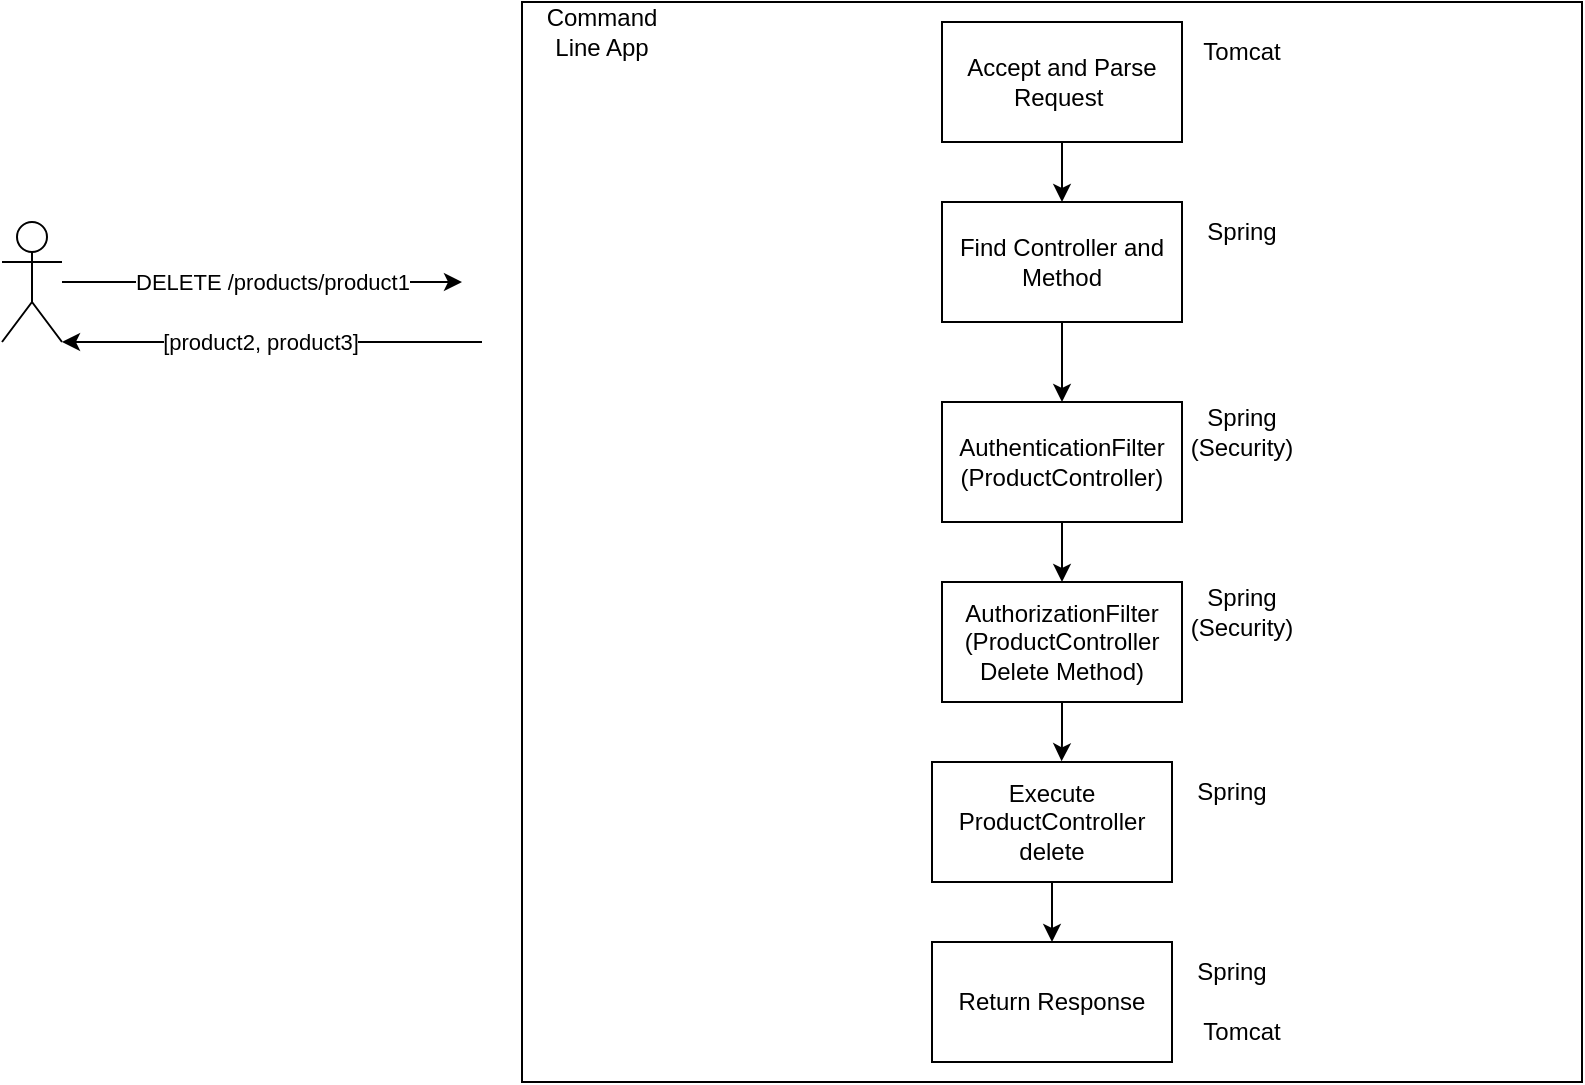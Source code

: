 <mxfile version="22.1.2" type="device">
  <diagram name="Page-1" id="ITtX9Lq0n4qZrEiSBLN5">
    <mxGraphModel dx="2074" dy="1214" grid="1" gridSize="10" guides="1" tooltips="1" connect="1" arrows="1" fold="1" page="1" pageScale="1" pageWidth="850" pageHeight="1100" math="0" shadow="0">
      <root>
        <mxCell id="0" />
        <mxCell id="1" parent="0" />
        <mxCell id="Frl6VIrPkojD6sAPo8_c-2" value="" style="shape=umlActor;verticalLabelPosition=bottom;verticalAlign=top;html=1;outlineConnect=0;" parent="1" vertex="1">
          <mxGeometry x="20" y="310" width="30" height="60" as="geometry" />
        </mxCell>
        <mxCell id="Frl6VIrPkojD6sAPo8_c-8" style="edgeStyle=orthogonalEdgeStyle;rounded=0;orthogonalLoop=1;jettySize=auto;html=1;" parent="1" target="Frl6VIrPkojD6sAPo8_c-2" edge="1">
          <mxGeometry relative="1" as="geometry">
            <mxPoint x="260" y="370" as="sourcePoint" />
            <Array as="points">
              <mxPoint x="110" y="370" />
              <mxPoint x="110" y="370" />
            </Array>
          </mxGeometry>
        </mxCell>
        <mxCell id="Frl6VIrPkojD6sAPo8_c-9" value="[product2, product3]" style="edgeLabel;html=1;align=center;verticalAlign=middle;resizable=0;points=[];" parent="Frl6VIrPkojD6sAPo8_c-8" vertex="1" connectable="0">
          <mxGeometry x="0.287" y="-2" relative="1" as="geometry">
            <mxPoint x="24" y="2" as="offset" />
          </mxGeometry>
        </mxCell>
        <mxCell id="Frl6VIrPkojD6sAPo8_c-5" value="" style="rounded=0;whiteSpace=wrap;html=1;" parent="1" vertex="1">
          <mxGeometry x="280" y="200" width="530" height="540" as="geometry" />
        </mxCell>
        <mxCell id="Frl6VIrPkojD6sAPo8_c-6" style="edgeStyle=orthogonalEdgeStyle;rounded=0;orthogonalLoop=1;jettySize=auto;html=1;" parent="1" source="Frl6VIrPkojD6sAPo8_c-2" edge="1">
          <mxGeometry relative="1" as="geometry">
            <mxPoint x="250" y="340" as="targetPoint" />
          </mxGeometry>
        </mxCell>
        <mxCell id="Frl6VIrPkojD6sAPo8_c-7" value="DELETE /products/product1" style="edgeLabel;html=1;align=center;verticalAlign=middle;resizable=0;points=[];" parent="Frl6VIrPkojD6sAPo8_c-6" vertex="1" connectable="0">
          <mxGeometry x="-0.33" relative="1" as="geometry">
            <mxPoint x="38" as="offset" />
          </mxGeometry>
        </mxCell>
        <mxCell id="Frl6VIrPkojD6sAPo8_c-10" value="Command Line App" style="text;html=1;strokeColor=none;fillColor=none;align=center;verticalAlign=middle;whiteSpace=wrap;rounded=0;" parent="1" vertex="1">
          <mxGeometry x="290" y="200" width="60" height="30" as="geometry" />
        </mxCell>
        <mxCell id="Frl6VIrPkojD6sAPo8_c-14" style="edgeStyle=orthogonalEdgeStyle;rounded=0;orthogonalLoop=1;jettySize=auto;html=1;" parent="1" source="Frl6VIrPkojD6sAPo8_c-11" target="Frl6VIrPkojD6sAPo8_c-13" edge="1">
          <mxGeometry relative="1" as="geometry" />
        </mxCell>
        <mxCell id="Frl6VIrPkojD6sAPo8_c-11" value="Accept and Parse&lt;br&gt;Request&amp;nbsp;" style="rounded=0;whiteSpace=wrap;html=1;" parent="1" vertex="1">
          <mxGeometry x="490" y="210" width="120" height="60" as="geometry" />
        </mxCell>
        <mxCell id="Frl6VIrPkojD6sAPo8_c-22" style="edgeStyle=orthogonalEdgeStyle;rounded=0;orthogonalLoop=1;jettySize=auto;html=1;" parent="1" source="Frl6VIrPkojD6sAPo8_c-13" target="Frl6VIrPkojD6sAPo8_c-21" edge="1">
          <mxGeometry relative="1" as="geometry" />
        </mxCell>
        <mxCell id="Frl6VIrPkojD6sAPo8_c-13" value="Find Controller and Method" style="rounded=0;whiteSpace=wrap;html=1;" parent="1" vertex="1">
          <mxGeometry x="490" y="300" width="120" height="60" as="geometry" />
        </mxCell>
        <mxCell id="Frl6VIrPkojD6sAPo8_c-18" style="edgeStyle=orthogonalEdgeStyle;rounded=0;orthogonalLoop=1;jettySize=auto;html=1;" parent="1" source="Frl6VIrPkojD6sAPo8_c-15" target="Frl6VIrPkojD6sAPo8_c-17" edge="1">
          <mxGeometry relative="1" as="geometry" />
        </mxCell>
        <mxCell id="Frl6VIrPkojD6sAPo8_c-15" value="Execute ProductController delete" style="rounded=0;whiteSpace=wrap;html=1;" parent="1" vertex="1">
          <mxGeometry x="485" y="580" width="120" height="60" as="geometry" />
        </mxCell>
        <mxCell id="Frl6VIrPkojD6sAPo8_c-17" value="Return Response" style="rounded=0;whiteSpace=wrap;html=1;" parent="1" vertex="1">
          <mxGeometry x="485" y="670" width="120" height="60" as="geometry" />
        </mxCell>
        <mxCell id="Frl6VIrPkojD6sAPo8_c-24" style="edgeStyle=orthogonalEdgeStyle;rounded=0;orthogonalLoop=1;jettySize=auto;html=1;entryX=0.5;entryY=0;entryDx=0;entryDy=0;" parent="1" source="Frl6VIrPkojD6sAPo8_c-21" target="Frl6VIrPkojD6sAPo8_c-23" edge="1">
          <mxGeometry relative="1" as="geometry" />
        </mxCell>
        <mxCell id="Frl6VIrPkojD6sAPo8_c-21" value="AuthenticationFilter&lt;br&gt;(ProductController)" style="rounded=0;whiteSpace=wrap;html=1;" parent="1" vertex="1">
          <mxGeometry x="490" y="400" width="120" height="60" as="geometry" />
        </mxCell>
        <mxCell id="Frl6VIrPkojD6sAPo8_c-23" value="AuthorizationFilter&lt;br&gt;(ProductController Delete Method)" style="rounded=0;whiteSpace=wrap;html=1;" parent="1" vertex="1">
          <mxGeometry x="490" y="490" width="120" height="60" as="geometry" />
        </mxCell>
        <mxCell id="Frl6VIrPkojD6sAPo8_c-25" style="edgeStyle=orthogonalEdgeStyle;rounded=0;orthogonalLoop=1;jettySize=auto;html=1;entryX=0.54;entryY=-0.006;entryDx=0;entryDy=0;entryPerimeter=0;" parent="1" source="Frl6VIrPkojD6sAPo8_c-23" target="Frl6VIrPkojD6sAPo8_c-15" edge="1">
          <mxGeometry relative="1" as="geometry" />
        </mxCell>
        <mxCell id="Frl6VIrPkojD6sAPo8_c-26" value="Tomcat" style="text;html=1;strokeColor=none;fillColor=none;align=center;verticalAlign=middle;whiteSpace=wrap;rounded=0;" parent="1" vertex="1">
          <mxGeometry x="610" y="210" width="60" height="30" as="geometry" />
        </mxCell>
        <mxCell id="Frl6VIrPkojD6sAPo8_c-27" value="Spring" style="text;html=1;strokeColor=none;fillColor=none;align=center;verticalAlign=middle;whiteSpace=wrap;rounded=0;" parent="1" vertex="1">
          <mxGeometry x="610" y="300" width="60" height="30" as="geometry" />
        </mxCell>
        <mxCell id="Frl6VIrPkojD6sAPo8_c-28" value="Spring (Security)" style="text;html=1;strokeColor=none;fillColor=none;align=center;verticalAlign=middle;whiteSpace=wrap;rounded=0;" parent="1" vertex="1">
          <mxGeometry x="610" y="400" width="60" height="30" as="geometry" />
        </mxCell>
        <mxCell id="Frl6VIrPkojD6sAPo8_c-29" value="Spring (Security)" style="text;html=1;strokeColor=none;fillColor=none;align=center;verticalAlign=middle;whiteSpace=wrap;rounded=0;" parent="1" vertex="1">
          <mxGeometry x="610" y="490" width="60" height="30" as="geometry" />
        </mxCell>
        <mxCell id="Frl6VIrPkojD6sAPo8_c-30" value="Spring" style="text;html=1;strokeColor=none;fillColor=none;align=center;verticalAlign=middle;whiteSpace=wrap;rounded=0;" parent="1" vertex="1">
          <mxGeometry x="605" y="580" width="60" height="30" as="geometry" />
        </mxCell>
        <mxCell id="Frl6VIrPkojD6sAPo8_c-31" value="Spring" style="text;html=1;strokeColor=none;fillColor=none;align=center;verticalAlign=middle;whiteSpace=wrap;rounded=0;" parent="1" vertex="1">
          <mxGeometry x="605" y="670" width="60" height="30" as="geometry" />
        </mxCell>
        <mxCell id="Frl6VIrPkojD6sAPo8_c-32" value="Tomcat" style="text;html=1;strokeColor=none;fillColor=none;align=center;verticalAlign=middle;whiteSpace=wrap;rounded=0;" parent="1" vertex="1">
          <mxGeometry x="610" y="700" width="60" height="30" as="geometry" />
        </mxCell>
      </root>
    </mxGraphModel>
  </diagram>
</mxfile>
